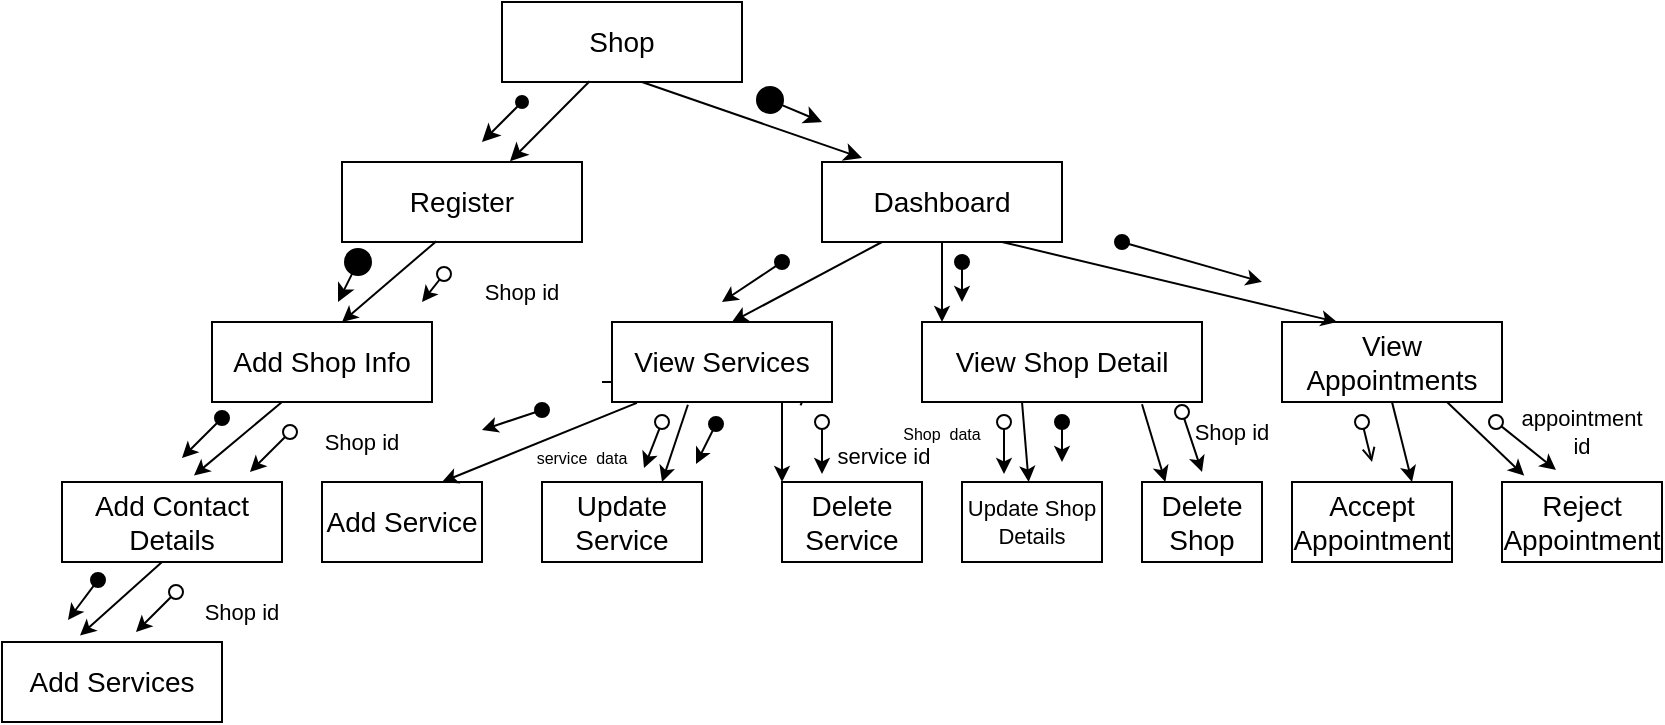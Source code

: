 <mxfile version="20.2.4" type="device"><diagram id="vs3aR2jIE-HOQeW1IOE1" name="Page-1"><mxGraphModel dx="1016" dy="531" grid="1" gridSize="10" guides="1" tooltips="1" connect="1" arrows="1" fold="1" page="1" pageScale="1" pageWidth="850" pageHeight="1100" math="0" shadow="0"><root><mxCell id="0"/><mxCell id="1" parent="0"/><mxCell id="ayiG75ZN20jDh1reNxVK-2" value="Shop" style="rounded=0;whiteSpace=wrap;html=1;fontSize=14;" parent="1" vertex="1"><mxGeometry x="260" y="40" width="120" height="40" as="geometry"/></mxCell><mxCell id="ayiG75ZN20jDh1reNxVK-12" style="edgeStyle=orthogonalEdgeStyle;rounded=0;orthogonalLoop=1;jettySize=auto;html=1;exitX=0.75;exitY=0;exitDx=0;exitDy=0;fontSize=14;" parent="1" source="ayiG75ZN20jDh1reNxVK-7" edge="1"><mxGeometry relative="1" as="geometry"><mxPoint x="250" y="130" as="targetPoint"/></mxGeometry></mxCell><mxCell id="ayiG75ZN20jDh1reNxVK-7" value="Register" style="rounded=0;whiteSpace=wrap;html=1;fontSize=14;" parent="1" vertex="1"><mxGeometry x="180" y="120" width="120" height="40" as="geometry"/></mxCell><mxCell id="ayiG75ZN20jDh1reNxVK-8" value="Dashboard" style="rounded=0;whiteSpace=wrap;html=1;fontSize=14;" parent="1" vertex="1"><mxGeometry x="420" y="120" width="120" height="40" as="geometry"/></mxCell><mxCell id="ayiG75ZN20jDh1reNxVK-9" value="" style="endArrow=classic;html=1;rounded=0;fontSize=14;entryX=0.167;entryY=-0.05;entryDx=0;entryDy=0;entryPerimeter=0;" parent="1" edge="1" target="ayiG75ZN20jDh1reNxVK-8"><mxGeometry width="50" height="50" relative="1" as="geometry"><mxPoint x="330" y="80" as="sourcePoint"/><mxPoint x="360" y="120" as="targetPoint"/></mxGeometry></mxCell><mxCell id="ayiG75ZN20jDh1reNxVK-10" value="" style="endArrow=classic;html=1;rounded=0;exitX=0.365;exitY=0.991;exitDx=0;exitDy=0;exitPerimeter=0;fontSize=14;entryX=0.7;entryY=-0.01;entryDx=0;entryDy=0;entryPerimeter=0;" parent="1" source="ayiG75ZN20jDh1reNxVK-2" edge="1" target="ayiG75ZN20jDh1reNxVK-7"><mxGeometry width="50" height="50" relative="1" as="geometry"><mxPoint x="290" y="100" as="sourcePoint"/><mxPoint x="260" y="120" as="targetPoint"/></mxGeometry></mxCell><mxCell id="ayiG75ZN20jDh1reNxVK-13" value="" style="endArrow=classic;html=1;rounded=0;startArrow=oval;fontSize=14;startFill=1;" parent="1" edge="1"><mxGeometry width="50" height="50" relative="1" as="geometry"><mxPoint x="270" y="90" as="sourcePoint"/><mxPoint x="250" y="110" as="targetPoint"/><Array as="points"/></mxGeometry></mxCell><mxCell id="ayiG75ZN20jDh1reNxVK-17" value="" style="endArrow=none;html=1;rounded=0;fontSize=14;" parent="1" edge="1"><mxGeometry width="50" height="50" relative="1" as="geometry"><mxPoint x="280" y="90" as="sourcePoint"/><mxPoint x="280" y="90" as="targetPoint"/></mxGeometry></mxCell><mxCell id="ayiG75ZN20jDh1reNxVK-18" style="edgeStyle=none;rounded=0;orthogonalLoop=1;jettySize=auto;html=1;exitX=0.75;exitY=0;exitDx=0;exitDy=0;fontSize=14;endArrow=open;startSize=14;endSize=14;" parent="1" source="ayiG75ZN20jDh1reNxVK-7" target="ayiG75ZN20jDh1reNxVK-7" edge="1"><mxGeometry relative="1" as="geometry"/></mxCell><mxCell id="ayiG75ZN20jDh1reNxVK-19" style="edgeStyle=none;rounded=0;orthogonalLoop=1;jettySize=auto;html=1;exitX=0.75;exitY=0;exitDx=0;exitDy=0;fontSize=14;endArrow=open;startSize=14;endSize=14;" parent="1" source="ayiG75ZN20jDh1reNxVK-7" target="ayiG75ZN20jDh1reNxVK-7" edge="1"><mxGeometry relative="1" as="geometry"/></mxCell><mxCell id="ayiG75ZN20jDh1reNxVK-32" value="" style="endArrow=classic;html=1;rounded=0;fontSize=14;startSize=13;endSize=6;startArrow=oval;startFill=1;" parent="1" edge="1"><mxGeometry width="50" height="50" relative="1" as="geometry"><mxPoint x="394" y="89" as="sourcePoint"/><mxPoint x="420" y="100" as="targetPoint"/></mxGeometry></mxCell><mxCell id="ayiG75ZN20jDh1reNxVK-34" value="" style="endArrow=none;html=1;rounded=0;fontSize=14;startSize=13;endSize=6;" parent="1" edge="1"><mxGeometry width="50" height="50" relative="1" as="geometry"><mxPoint x="360" y="100" as="sourcePoint"/><mxPoint x="360" y="100" as="targetPoint"/></mxGeometry></mxCell><mxCell id="ayiG75ZN20jDh1reNxVK-38" value="View Services" style="rounded=0;whiteSpace=wrap;html=1;fontSize=14;" parent="1" vertex="1"><mxGeometry x="315" y="200" width="110" height="40" as="geometry"/></mxCell><mxCell id="ayiG75ZN20jDh1reNxVK-39" value="&lt;font style=&quot;font-size: 14px;&quot;&gt;Add Shop Info&lt;/font&gt;" style="rounded=0;whiteSpace=wrap;html=1;fontSize=14;" parent="1" vertex="1"><mxGeometry x="115" y="200" width="110" height="40" as="geometry"/></mxCell><mxCell id="ayiG75ZN20jDh1reNxVK-40" value="View Shop Detail" style="rounded=0;whiteSpace=wrap;html=1;fontSize=14;" parent="1" vertex="1"><mxGeometry x="470" y="200" width="140" height="40" as="geometry"/></mxCell><mxCell id="ayiG75ZN20jDh1reNxVK-41" value="View Appointments" style="rounded=0;whiteSpace=wrap;html=1;fontSize=14;" parent="1" vertex="1"><mxGeometry x="650" y="200" width="110" height="40" as="geometry"/></mxCell><mxCell id="ayiG75ZN20jDh1reNxVK-43" value="" style="endArrow=classic;html=1;rounded=0;fontSize=14;startSize=13;endSize=6;startArrow=oval;startFill=1;" parent="1" edge="1"><mxGeometry width="50" height="50" relative="1" as="geometry"><mxPoint x="188" y="170" as="sourcePoint"/><mxPoint x="178" y="190" as="targetPoint"/></mxGeometry></mxCell><mxCell id="ayiG75ZN20jDh1reNxVK-46" value="" style="endArrow=classic;html=1;rounded=0;fontSize=14;startSize=7;endSize=5;exitX=0.393;exitY=0.99;exitDx=0;exitDy=0;exitPerimeter=0;" parent="1" edge="1" source="ayiG75ZN20jDh1reNxVK-7"><mxGeometry width="50" height="50" relative="1" as="geometry"><mxPoint x="190" y="180" as="sourcePoint"/><mxPoint x="180" y="200" as="targetPoint"/><Array as="points"><mxPoint x="180" y="200"/></Array></mxGeometry></mxCell><mxCell id="ayiG75ZN20jDh1reNxVK-52" value="" style="endArrow=classic;html=1;rounded=0;fontSize=14;startSize=7;endSize=5;startArrow=oval;startFill=0;" parent="1" edge="1"><mxGeometry width="50" height="50" relative="1" as="geometry"><mxPoint x="231" y="176" as="sourcePoint"/><mxPoint x="220" y="190" as="targetPoint"/><Array as="points"/></mxGeometry></mxCell><mxCell id="ayiG75ZN20jDh1reNxVK-61" value="" style="endArrow=classic;html=1;rounded=0;fontSize=14;startSize=7;endSize=5;startArrow=oval;startFill=1;" parent="1" edge="1"><mxGeometry width="50" height="50" relative="1" as="geometry"><mxPoint x="400" y="170" as="sourcePoint"/><mxPoint x="370" y="190" as="targetPoint"/><Array as="points"/></mxGeometry></mxCell><mxCell id="ayiG75ZN20jDh1reNxVK-63" value="" style="endArrow=none;html=1;rounded=0;fontSize=14;startSize=7;endSize=5;" parent="1" edge="1"><mxGeometry width="50" height="50" relative="1" as="geometry"><mxPoint x="360" y="170" as="sourcePoint"/><mxPoint x="360" y="170" as="targetPoint"/></mxGeometry></mxCell><mxCell id="ayiG75ZN20jDh1reNxVK-68" style="edgeStyle=none;rounded=0;orthogonalLoop=1;jettySize=auto;html=1;fontSize=14;endArrow=open;startSize=7;endSize=5;" parent="1" edge="1"><mxGeometry relative="1" as="geometry"><mxPoint x="360" y="170" as="sourcePoint"/><mxPoint x="360" y="170" as="targetPoint"/></mxGeometry></mxCell><mxCell id="ayiG75ZN20jDh1reNxVK-72" style="edgeStyle=none;rounded=0;orthogonalLoop=1;jettySize=auto;html=1;entryX=1.073;entryY=0.284;entryDx=0;entryDy=0;entryPerimeter=0;fontSize=14;endArrow=open;startSize=7;endSize=5;" parent="1" edge="1"><mxGeometry relative="1" as="geometry"><mxPoint x="360" y="170" as="sourcePoint"/><mxPoint x="360" y="170" as="targetPoint"/></mxGeometry></mxCell><mxCell id="ayiG75ZN20jDh1reNxVK-73" value="" style="endArrow=classic;html=1;rounded=0;fontSize=14;startSize=7;endSize=5;exitX=0.25;exitY=1;exitDx=0;exitDy=0;" parent="1" edge="1" source="ayiG75ZN20jDh1reNxVK-8"><mxGeometry width="50" height="50" relative="1" as="geometry"><mxPoint x="374.5" y="160" as="sourcePoint"/><mxPoint x="375" y="200" as="targetPoint"/></mxGeometry></mxCell><mxCell id="ayiG75ZN20jDh1reNxVK-75" value="" style="endArrow=classic;html=1;rounded=0;fontSize=14;startSize=7;endSize=5;exitX=0.5;exitY=1;exitDx=0;exitDy=0;" parent="1" edge="1" source="ayiG75ZN20jDh1reNxVK-8"><mxGeometry width="50" height="50" relative="1" as="geometry"><mxPoint x="430" y="160" as="sourcePoint"/><mxPoint x="480" y="200" as="targetPoint"/></mxGeometry></mxCell><mxCell id="ayiG75ZN20jDh1reNxVK-78" value="" style="endArrow=classic;html=1;rounded=0;fontSize=14;startSize=7;endSize=5;entryX=0.25;entryY=0;entryDx=0;entryDy=0;exitX=0.75;exitY=1;exitDx=0;exitDy=0;" parent="1" source="ayiG75ZN20jDh1reNxVK-8" target="ayiG75ZN20jDh1reNxVK-41" edge="1"><mxGeometry width="50" height="50" relative="1" as="geometry"><mxPoint x="540" y="160" as="sourcePoint"/><mxPoint x="560" y="110" as="targetPoint"/><Array as="points"/></mxGeometry></mxCell><mxCell id="ayiG75ZN20jDh1reNxVK-82" value="" style="endArrow=none;html=1;rounded=0;fontSize=14;startSize=7;endSize=5;" parent="1" edge="1"><mxGeometry width="50" height="50" relative="1" as="geometry"><mxPoint x="470" y="150" as="sourcePoint"/><mxPoint x="470" y="150" as="targetPoint"/></mxGeometry></mxCell><mxCell id="ayiG75ZN20jDh1reNxVK-83" value="Add Contact Details" style="rounded=0;whiteSpace=wrap;html=1;fontSize=14;" parent="1" vertex="1"><mxGeometry x="40" y="280" width="110" height="40" as="geometry"/></mxCell><mxCell id="ayiG75ZN20jDh1reNxVK-84" value="Add Service" style="rounded=0;whiteSpace=wrap;html=1;fontSize=14;" parent="1" vertex="1"><mxGeometry x="170" y="280" width="80" height="40" as="geometry"/></mxCell><mxCell id="ayiG75ZN20jDh1reNxVK-85" style="edgeStyle=none;rounded=0;orthogonalLoop=1;jettySize=auto;html=1;exitX=1;exitY=0.25;exitDx=0;exitDy=0;fontSize=14;endArrow=open;startSize=7;endSize=5;" parent="1" source="ayiG75ZN20jDh1reNxVK-84" target="ayiG75ZN20jDh1reNxVK-84" edge="1"><mxGeometry relative="1" as="geometry"/></mxCell><mxCell id="ayiG75ZN20jDh1reNxVK-86" value="Delete Service" style="rounded=0;whiteSpace=wrap;html=1;fontSize=14;" parent="1" vertex="1"><mxGeometry x="400" y="280" width="70" height="40" as="geometry"/></mxCell><mxCell id="ayiG75ZN20jDh1reNxVK-88" value="Update Shop Details" style="rounded=0;whiteSpace=wrap;html=1;fontSize=11;" parent="1" vertex="1"><mxGeometry x="490" y="280" width="70" height="40" as="geometry"/></mxCell><mxCell id="ayiG75ZN20jDh1reNxVK-89" value="Delete Shop" style="rounded=0;whiteSpace=wrap;html=1;fontSize=14;" parent="1" vertex="1"><mxGeometry x="580" y="280" width="60" height="40" as="geometry"/></mxCell><mxCell id="ayiG75ZN20jDh1reNxVK-90" value="Accept Appointment" style="rounded=0;whiteSpace=wrap;html=1;fontSize=14;" parent="1" vertex="1"><mxGeometry x="655" y="280" width="80" height="40" as="geometry"/></mxCell><mxCell id="ayiG75ZN20jDh1reNxVK-91" value="Reject Appointment" style="rounded=0;whiteSpace=wrap;html=1;fontSize=14;" parent="1" vertex="1"><mxGeometry x="760" y="280" width="80" height="40" as="geometry"/></mxCell><mxCell id="ayiG75ZN20jDh1reNxVK-92" value="Update Service" style="rounded=0;whiteSpace=wrap;html=1;fontSize=14;" parent="1" vertex="1"><mxGeometry x="280" y="280" width="80" height="40" as="geometry"/></mxCell><mxCell id="ayiG75ZN20jDh1reNxVK-94" value="Add Services" style="rounded=0;whiteSpace=wrap;html=1;fontSize=14;" parent="1" vertex="1"><mxGeometry x="10" y="360" width="110" height="40" as="geometry"/></mxCell><mxCell id="ayiG75ZN20jDh1reNxVK-95" value="" style="endArrow=classic;html=1;rounded=0;fontSize=14;startSize=7;endSize=5;startArrow=oval;startFill=0;" parent="1" edge="1"><mxGeometry width="50" height="50" relative="1" as="geometry"><mxPoint x="154" y="255" as="sourcePoint"/><mxPoint x="134" y="275" as="targetPoint"/><Array as="points"/></mxGeometry></mxCell><mxCell id="ayiG75ZN20jDh1reNxVK-96" value="" style="endArrow=classic;html=1;rounded=0;fontSize=14;startSize=7;endSize=5;startArrow=oval;startFill=1;" parent="1" edge="1"><mxGeometry width="50" height="50" relative="1" as="geometry"><mxPoint x="120" y="248" as="sourcePoint"/><mxPoint x="100" y="268" as="targetPoint"/><Array as="points"/></mxGeometry></mxCell><mxCell id="ayiG75ZN20jDh1reNxVK-97" value="" style="endArrow=classic;html=1;rounded=0;fontSize=14;startSize=7;endSize=5;entryX=0.75;entryY=0;entryDx=0;entryDy=0;startArrow=none;exitX=0.332;exitY=1.08;exitDx=0;exitDy=0;exitPerimeter=0;" parent="1" edge="1"><mxGeometry width="50" height="50" relative="1" as="geometry"><mxPoint x="150" y="240" as="sourcePoint"/><mxPoint x="105.98" y="276.8" as="targetPoint"/><Array as="points"/></mxGeometry></mxCell><mxCell id="ayiG75ZN20jDh1reNxVK-107" value="" style="endArrow=classic;html=1;rounded=0;fontSize=14;startSize=7;endSize=5;startArrow=oval;startFill=0;" parent="1" edge="1"><mxGeometry width="50" height="50" relative="1" as="geometry"><mxPoint x="97" y="335" as="sourcePoint"/><mxPoint x="77" y="355" as="targetPoint"/><Array as="points"><mxPoint x="87" y="345"/></Array></mxGeometry></mxCell><mxCell id="ayiG75ZN20jDh1reNxVK-108" value="" style="endArrow=classic;html=1;rounded=0;fontSize=14;startSize=7;endSize=5;startArrow=oval;startFill=1;" parent="1" edge="1"><mxGeometry width="50" height="50" relative="1" as="geometry"><mxPoint x="58" y="329" as="sourcePoint"/><mxPoint x="43" y="349" as="targetPoint"/><Array as="points"/></mxGeometry></mxCell><mxCell id="ayiG75ZN20jDh1reNxVK-109" value="" style="endArrow=classic;html=1;rounded=0;fontSize=14;startSize=7;endSize=5;entryX=0.75;entryY=0;entryDx=0;entryDy=0;startArrow=none;" parent="1" edge="1"><mxGeometry width="50" height="50" relative="1" as="geometry"><mxPoint x="90" y="320" as="sourcePoint"/><mxPoint x="49.0" y="356.8" as="targetPoint"/><Array as="points"/></mxGeometry></mxCell><mxCell id="ayiG75ZN20jDh1reNxVK-114" value="" style="endArrow=none;html=1;rounded=0;fontSize=14;startSize=7;endSize=5;entryDx=0;entryDy=0;startArrow=none;exitDx=0;exitDy=0;exitPerimeter=0;" parent="1" edge="1"><mxGeometry width="50" height="50" relative="1" as="geometry"><mxPoint x="130" y="320" as="sourcePoint"/><mxPoint x="130" y="320" as="targetPoint"/><Array as="points"/></mxGeometry></mxCell><mxCell id="ayiG75ZN20jDh1reNxVK-116" value="" style="endArrow=none;html=1;rounded=0;fontSize=14;startSize=7;endSize=5;entryDx=0;entryDy=0;startArrow=none;exitX=0.332;exitY=1.08;exitDx=0;exitDy=0;exitPerimeter=0;" parent="1" edge="1"><mxGeometry width="50" height="50" relative="1" as="geometry"><mxPoint x="74.02" y="320" as="sourcePoint"/><mxPoint x="65" y="320" as="targetPoint"/><Array as="points"/></mxGeometry></mxCell><mxCell id="ayiG75ZN20jDh1reNxVK-118" style="edgeStyle=none;rounded=0;orthogonalLoop=1;jettySize=auto;html=1;exitX=0.25;exitY=0;exitDx=0;exitDy=0;fontSize=11;endArrow=open;startSize=7;endSize=5;" parent="1" source="ayiG75ZN20jDh1reNxVK-92" target="ayiG75ZN20jDh1reNxVK-92" edge="1"><mxGeometry relative="1" as="geometry"/></mxCell><mxCell id="ayiG75ZN20jDh1reNxVK-119" value="" style="endArrow=classic;html=1;rounded=0;fontSize=14;startSize=7;endSize=5;startArrow=none;exitX=0.113;exitY=1.011;exitDx=0;exitDy=0;exitPerimeter=0;entryX=0.75;entryY=0;entryDx=0;entryDy=0;" parent="1" source="ayiG75ZN20jDh1reNxVK-38" target="ayiG75ZN20jDh1reNxVK-84" edge="1"><mxGeometry width="50" height="50" relative="1" as="geometry"><mxPoint x="250" y="170" as="sourcePoint"/><mxPoint x="310" y="270" as="targetPoint"/><Array as="points"/></mxGeometry></mxCell><mxCell id="ayiG75ZN20jDh1reNxVK-120" value="" style="endArrow=classic;html=1;rounded=0;fontSize=14;startSize=7;endSize=5;startArrow=oval;startFill=1;" parent="1" edge="1"><mxGeometry width="50" height="50" relative="1" as="geometry"><mxPoint x="280" y="244" as="sourcePoint"/><mxPoint x="250" y="254" as="targetPoint"/><Array as="points"/></mxGeometry></mxCell><mxCell id="ayiG75ZN20jDh1reNxVK-122" value="" style="endArrow=classic;html=1;rounded=0;fontSize=14;startSize=7;endSize=5;startArrow=oval;startFill=0;" parent="1" edge="1"><mxGeometry width="50" height="50" relative="1" as="geometry"><mxPoint x="340" y="250" as="sourcePoint"/><mxPoint x="331" y="273" as="targetPoint"/></mxGeometry></mxCell><mxCell id="ayiG75ZN20jDh1reNxVK-125" value="" style="endArrow=classic;html=1;rounded=0;fontSize=14;startSize=7;endSize=5;startArrow=none;entryX=0.75;entryY=0;entryDx=0;entryDy=0;exitX=0.345;exitY=1.034;exitDx=0;exitDy=0;exitPerimeter=0;" parent="1" source="ayiG75ZN20jDh1reNxVK-38" target="ayiG75ZN20jDh1reNxVK-92" edge="1"><mxGeometry width="50" height="50" relative="1" as="geometry"><mxPoint x="350" y="250" as="sourcePoint"/><mxPoint x="330" y="290" as="targetPoint"/></mxGeometry></mxCell><mxCell id="ayiG75ZN20jDh1reNxVK-126" value="" style="endArrow=classic;html=1;rounded=0;fontSize=14;startSize=7;endSize=5;startArrow=oval;startFill=1;" parent="1" edge="1"><mxGeometry width="50" height="50" relative="1" as="geometry"><mxPoint x="367" y="251" as="sourcePoint"/><mxPoint x="357" y="271" as="targetPoint"/></mxGeometry></mxCell><mxCell id="ayiG75ZN20jDh1reNxVK-129" value="" style="endArrow=none;html=1;rounded=0;fontSize=14;startSize=7;endSize=5;startArrow=none;entryDx=0;entryDy=0;" parent="1" edge="1"><mxGeometry width="50" height="50" relative="1" as="geometry"><mxPoint x="340" y="240" as="sourcePoint"/><mxPoint x="340" y="240" as="targetPoint"/></mxGeometry></mxCell><mxCell id="ayiG75ZN20jDh1reNxVK-131" value="" style="endArrow=none;html=1;rounded=0;fontSize=14;startSize=7;endSize=5;startArrow=none;exitX=0;exitY=0.75;exitDx=0;exitDy=0;entryDx=0;entryDy=0;" parent="1" source="ayiG75ZN20jDh1reNxVK-38" edge="1"><mxGeometry width="50" height="50" relative="1" as="geometry"><mxPoint x="315" y="230" as="sourcePoint"/><mxPoint x="310" y="230" as="targetPoint"/><Array as="points"/></mxGeometry></mxCell><mxCell id="ayiG75ZN20jDh1reNxVK-137" value="" style="endArrow=none;html=1;rounded=0;fontSize=14;startSize=7;endSize=5;" parent="1" edge="1"><mxGeometry width="50" height="50" relative="1" as="geometry"><mxPoint x="420" y="240" as="sourcePoint"/><mxPoint x="420" y="240" as="targetPoint"/><Array as="points"/></mxGeometry></mxCell><mxCell id="ayiG75ZN20jDh1reNxVK-142" value="" style="endArrow=none;html=1;rounded=0;fontSize=14;startSize=7;endSize=5;startArrow=none;" parent="1" edge="1"><mxGeometry width="50" height="50" relative="1" as="geometry"><mxPoint x="420" y="240" as="sourcePoint"/><mxPoint x="420" y="240" as="targetPoint"/><Array as="points"/></mxGeometry></mxCell><mxCell id="ayiG75ZN20jDh1reNxVK-145" value="" style="endArrow=classic;html=1;rounded=0;fontSize=14;startSize=7;endSize=5;" parent="1" edge="1"><mxGeometry width="50" height="50" relative="1" as="geometry"><mxPoint x="400" y="240" as="sourcePoint"/><mxPoint x="400" y="280" as="targetPoint"/><Array as="points"/></mxGeometry></mxCell><mxCell id="ayiG75ZN20jDh1reNxVK-150" value="" style="endArrow=none;html=1;rounded=0;fontSize=14;startSize=7;endSize=5;exitX=0.857;exitY=1.043;exitDx=0;exitDy=0;exitPerimeter=0;" parent="1" source="ayiG75ZN20jDh1reNxVK-38" edge="1"><mxGeometry width="50" height="50" relative="1" as="geometry"><mxPoint x="409.27" y="241.72" as="sourcePoint"/><mxPoint x="410" y="240" as="targetPoint"/><Array as="points"/></mxGeometry></mxCell><mxCell id="ayiG75ZN20jDh1reNxVK-153" value="" style="endArrow=classic;html=1;rounded=0;fontSize=14;startSize=7;endSize=5;startArrow=oval;startFill=0;" parent="1" edge="1"><mxGeometry width="50" height="50" relative="1" as="geometry"><mxPoint x="511" y="250" as="sourcePoint"/><mxPoint x="511" y="276" as="targetPoint"/><Array as="points"/></mxGeometry></mxCell><mxCell id="ayiG75ZN20jDh1reNxVK-155" value="" style="endArrow=classic;html=1;rounded=0;fontSize=14;startSize=7;endSize=5;" parent="1" target="ayiG75ZN20jDh1reNxVK-88" edge="1"><mxGeometry width="50" height="50" relative="1" as="geometry"><mxPoint x="520" y="240" as="sourcePoint"/><mxPoint x="520" y="270" as="targetPoint"/><Array as="points"/></mxGeometry></mxCell><mxCell id="ayiG75ZN20jDh1reNxVK-157" value="" style="endArrow=classic;html=1;rounded=0;fontSize=14;startSize=7;endSize=5;startArrow=oval;startFill=1;" parent="1" edge="1"><mxGeometry width="50" height="50" relative="1" as="geometry"><mxPoint x="540" y="250" as="sourcePoint"/><mxPoint x="540" y="270" as="targetPoint"/><Array as="points"/></mxGeometry></mxCell><mxCell id="ayiG75ZN20jDh1reNxVK-158" value="" style="endArrow=classic;html=1;rounded=0;fontSize=14;startSize=7;endSize=5;startArrow=oval;startFill=0;" parent="1" edge="1"><mxGeometry width="50" height="50" relative="1" as="geometry"><mxPoint x="420" y="250" as="sourcePoint"/><mxPoint x="420" y="276" as="targetPoint"/><Array as="points"/></mxGeometry></mxCell><mxCell id="ayiG75ZN20jDh1reNxVK-159" value="" style="endArrow=classic;html=1;rounded=0;fontSize=14;startSize=7;endSize=5;entryX=0.881;entryY=-0.029;entryDx=0;entryDy=0;entryPerimeter=0;exitX=0.5;exitY=1;exitDx=0;exitDy=0;" parent="1" edge="1"><mxGeometry width="50" height="50" relative="1" as="geometry"><mxPoint x="580" y="241.16" as="sourcePoint"/><mxPoint x="591.67" y="280.0" as="targetPoint"/><Array as="points"/></mxGeometry></mxCell><mxCell id="ayiG75ZN20jDh1reNxVK-160" value="" style="endArrow=classic;html=1;rounded=0;fontSize=14;startSize=7;endSize=5;exitDx=0;exitDy=0;startArrow=oval;startFill=0;" parent="1" edge="1"><mxGeometry width="50" height="50" relative="1" as="geometry"><mxPoint x="600" y="245" as="sourcePoint"/><mxPoint x="610" y="275" as="targetPoint"/><Array as="points"/></mxGeometry></mxCell><mxCell id="ayiG75ZN20jDh1reNxVK-163" value="" style="endArrow=classic;html=1;rounded=0;fontSize=14;startSize=7;endSize=5;entryX=0.75;entryY=0;entryDx=0;entryDy=0;exitX=0.5;exitY=1;exitDx=0;exitDy=0;" parent="1" source="ayiG75ZN20jDh1reNxVK-41" target="ayiG75ZN20jDh1reNxVK-90" edge="1"><mxGeometry width="50" height="50" relative="1" as="geometry"><mxPoint x="682.5" y="250" as="sourcePoint"/><mxPoint x="685" y="290" as="targetPoint"/><Array as="points"/></mxGeometry></mxCell><mxCell id="ayiG75ZN20jDh1reNxVK-164" value="" style="endArrow=classic;html=1;rounded=0;fontSize=14;startSize=7;endSize=5;startArrow=oval;startFill=0;" parent="1" edge="1"><mxGeometry width="50" height="50" relative="1" as="geometry"><mxPoint x="757" y="250" as="sourcePoint"/><mxPoint x="787" y="274" as="targetPoint"/><Array as="points"/></mxGeometry></mxCell><mxCell id="ayiG75ZN20jDh1reNxVK-165" value="" style="endArrow=classic;html=1;rounded=0;fontSize=14;startSize=7;endSize=5;entryX=0.139;entryY=-0.079;entryDx=0;entryDy=0;exitX=0.75;exitY=1;exitDx=0;exitDy=0;entryPerimeter=0;" parent="1" source="ayiG75ZN20jDh1reNxVK-41" target="ayiG75ZN20jDh1reNxVK-91" edge="1"><mxGeometry width="50" height="50" relative="1" as="geometry"><mxPoint x="705" y="250" as="sourcePoint"/><mxPoint x="725" y="290" as="targetPoint"/><Array as="points"/></mxGeometry></mxCell><mxCell id="ayiG75ZN20jDh1reNxVK-169" value="" style="endArrow=none;html=1;rounded=0;fontSize=14;startSize=7;endSize=5;entryDx=0;entryDy=0;entryPerimeter=0;exitX=0.5;exitY=1;exitDx=0;exitDy=0;" parent="1" edge="1"><mxGeometry width="50" height="50" relative="1" as="geometry"><mxPoint x="598.33" y="240" as="sourcePoint"/><mxPoint x="600" y="240" as="targetPoint"/><Array as="points"/></mxGeometry></mxCell><mxCell id="ayiG75ZN20jDh1reNxVK-171" style="edgeStyle=none;rounded=0;orthogonalLoop=1;jettySize=auto;html=1;fontSize=11;endArrow=open;startSize=7;endSize=5;startArrow=oval;startFill=0;" parent="1" edge="1"><mxGeometry relative="1" as="geometry"><mxPoint x="695" y="270" as="targetPoint"/><mxPoint x="690" y="250" as="sourcePoint"/><Array as="points"/></mxGeometry></mxCell><mxCell id="ayiG75ZN20jDh1reNxVK-173" value="" style="endArrow=none;html=1;rounded=0;fontSize=14;startSize=7;endSize=5;entryDx=0;entryDy=0;exitX=1;exitY=1;exitDx=0;exitDy=0;" parent="1" source="ayiG75ZN20jDh1reNxVK-41" edge="1"><mxGeometry width="50" height="50" relative="1" as="geometry"><mxPoint x="740" y="240" as="sourcePoint"/><mxPoint x="740" y="240" as="targetPoint"/><Array as="points"/></mxGeometry></mxCell><mxCell id="ayiG75ZN20jDh1reNxVK-176" value="Shop id" style="text;html=1;strokeColor=none;fillColor=none;align=center;verticalAlign=middle;whiteSpace=wrap;rounded=0;fontSize=11;" parent="1" vertex="1"><mxGeometry x="240" y="170" width="60" height="30" as="geometry"/></mxCell><mxCell id="ayiG75ZN20jDh1reNxVK-177" value="Shop id" style="text;html=1;strokeColor=none;fillColor=none;align=center;verticalAlign=middle;whiteSpace=wrap;rounded=0;fontSize=11;" parent="1" vertex="1"><mxGeometry x="100" y="330" width="60" height="30" as="geometry"/></mxCell><mxCell id="ayiG75ZN20jDh1reNxVK-178" value="Shop id" style="text;html=1;strokeColor=none;fillColor=none;align=center;verticalAlign=middle;whiteSpace=wrap;rounded=0;fontSize=11;" parent="1" vertex="1"><mxGeometry x="160" y="250" width="60" height="20" as="geometry"/></mxCell><mxCell id="ayiG75ZN20jDh1reNxVK-179" value="service id" style="text;html=1;strokeColor=none;fillColor=none;align=center;verticalAlign=middle;whiteSpace=wrap;rounded=0;fontSize=11;" parent="1" vertex="1"><mxGeometry x="421" y="252" width="60" height="30" as="geometry"/></mxCell><mxCell id="ayiG75ZN20jDh1reNxVK-180" value="Shop id" style="text;html=1;strokeColor=none;fillColor=none;align=center;verticalAlign=middle;whiteSpace=wrap;rounded=0;fontSize=11;" parent="1" vertex="1"><mxGeometry x="595" y="240" width="60" height="30" as="geometry"/></mxCell><mxCell id="ayiG75ZN20jDh1reNxVK-181" value="&lt;font style=&quot;font-size: 8px;&quot;&gt;Shop&amp;nbsp; data&lt;/font&gt;" style="text;html=1;strokeColor=none;fillColor=none;align=center;verticalAlign=middle;whiteSpace=wrap;rounded=0;fontSize=11;" parent="1" vertex="1"><mxGeometry x="450" y="240" width="60" height="30" as="geometry"/></mxCell><mxCell id="ayiG75ZN20jDh1reNxVK-182" value="appointment id" style="text;html=1;strokeColor=none;fillColor=none;align=center;verticalAlign=middle;whiteSpace=wrap;rounded=0;fontSize=11;" parent="1" vertex="1"><mxGeometry x="770" y="245" width="60" height="20" as="geometry"/></mxCell><mxCell id="1wK0XrT7d5uBwq3SR3Hv-1" value="" style="endArrow=none;html=1;rounded=0;startArrow=none;fontSize=14;" edge="1" parent="1"><mxGeometry width="50" height="50" relative="1" as="geometry"><mxPoint x="270" y="90" as="sourcePoint"/><mxPoint x="270" y="90" as="targetPoint"/><Array as="points"/></mxGeometry></mxCell><mxCell id="1wK0XrT7d5uBwq3SR3Hv-3" value="" style="endArrow=classic;html=1;rounded=0;fontSize=14;startSize=7;endSize=5;startArrow=oval;startFill=1;" edge="1" parent="1"><mxGeometry width="50" height="50" relative="1" as="geometry"><mxPoint x="490" y="170" as="sourcePoint"/><mxPoint x="490" y="190" as="targetPoint"/><Array as="points"/></mxGeometry></mxCell><mxCell id="1wK0XrT7d5uBwq3SR3Hv-4" value="" style="endArrow=classic;html=1;rounded=0;fontSize=14;startSize=7;endSize=5;startArrow=oval;startFill=1;" edge="1" parent="1"><mxGeometry width="50" height="50" relative="1" as="geometry"><mxPoint x="570" y="160" as="sourcePoint"/><mxPoint x="640" y="180" as="targetPoint"/><Array as="points"/></mxGeometry></mxCell><mxCell id="1wK0XrT7d5uBwq3SR3Hv-9" value="&lt;font style=&quot;font-size: 8px;&quot;&gt;service&amp;nbsp; data&lt;/font&gt;" style="text;html=1;strokeColor=none;fillColor=none;align=center;verticalAlign=middle;whiteSpace=wrap;rounded=0;fontSize=11;" vertex="1" parent="1"><mxGeometry x="270" y="252" width="60" height="30" as="geometry"/></mxCell></root></mxGraphModel></diagram></mxfile>